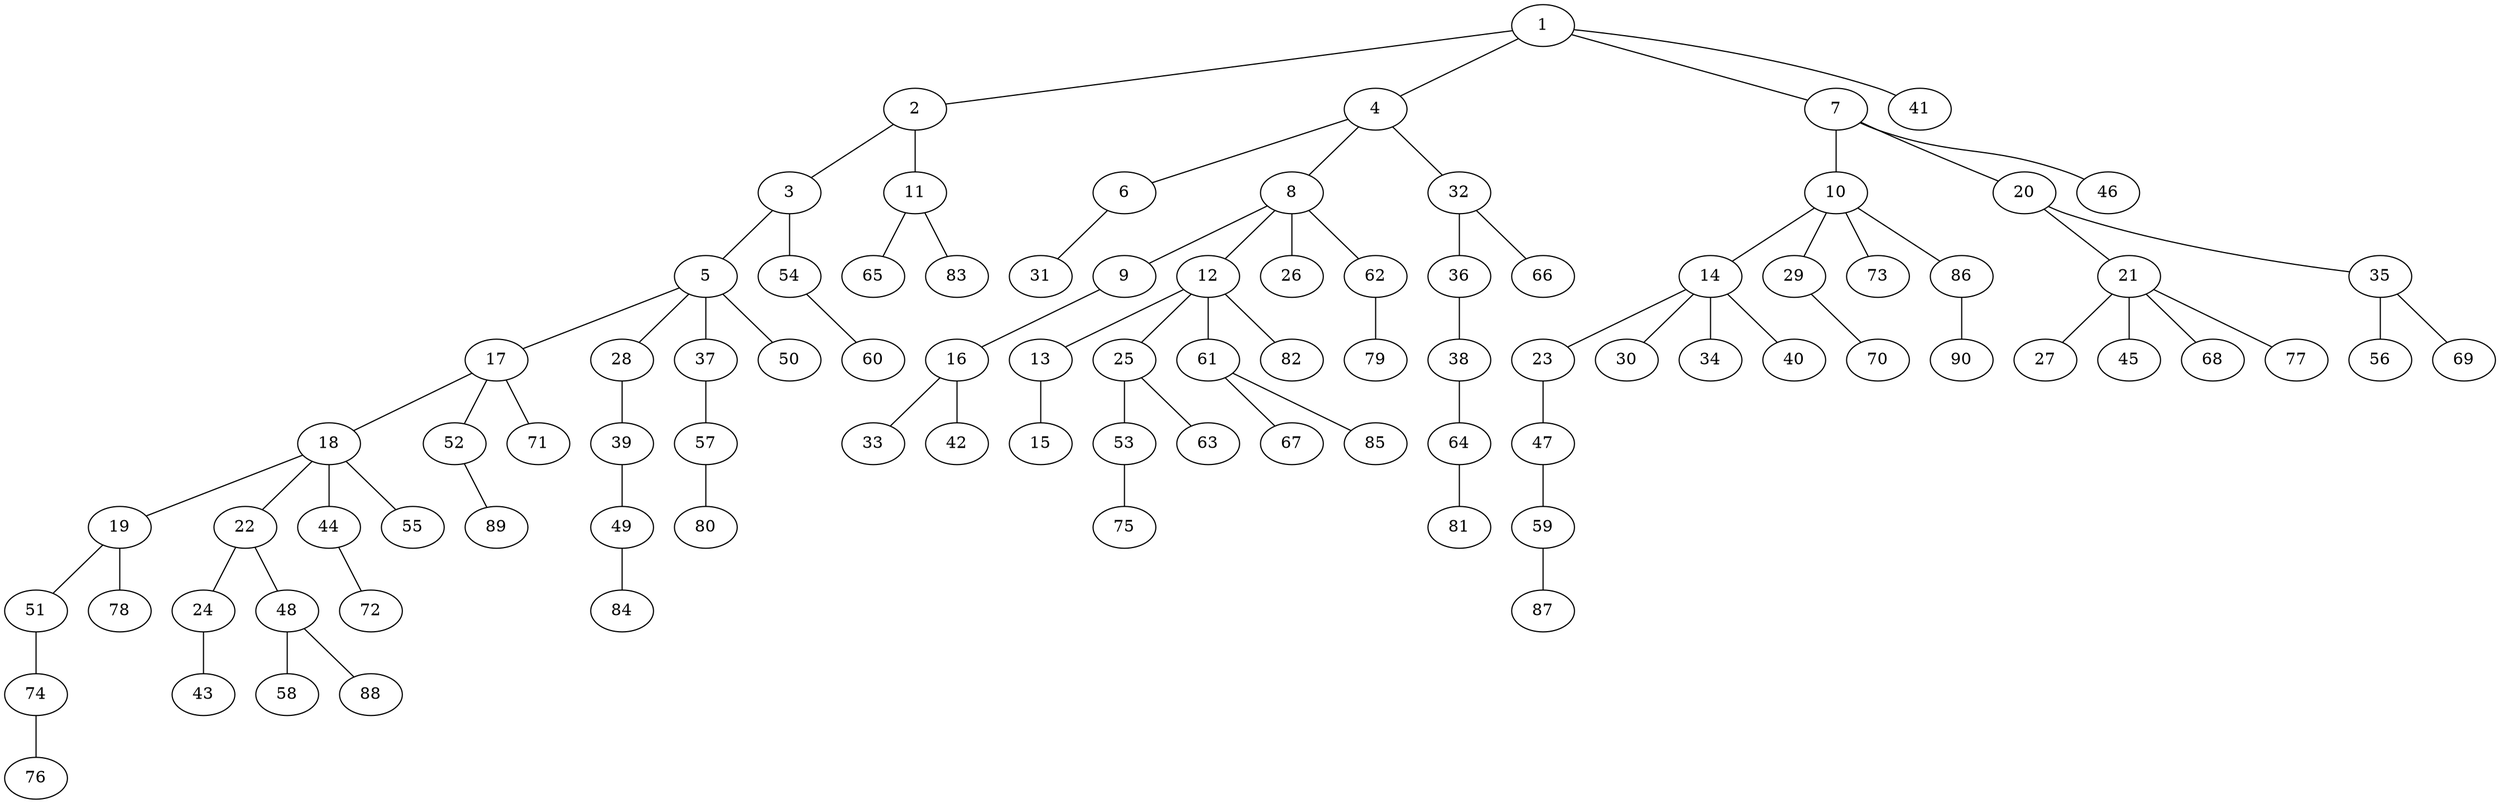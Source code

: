 graph graphname {1--2
1--4
1--7
1--41
2--3
2--11
3--5
3--54
4--6
4--8
4--32
5--17
5--28
5--37
5--50
6--31
7--10
7--20
7--46
8--9
8--12
8--26
8--62
9--16
10--14
10--29
10--73
10--86
11--65
11--83
12--13
12--25
12--61
12--82
13--15
14--23
14--30
14--34
14--40
16--33
16--42
17--18
17--52
17--71
18--19
18--22
18--44
18--55
19--51
19--78
20--21
20--35
21--27
21--45
21--68
21--77
22--24
22--48
23--47
24--43
25--53
25--63
28--39
29--70
32--36
32--66
35--56
35--69
36--38
37--57
38--64
39--49
44--72
47--59
48--58
48--88
49--84
51--74
52--89
53--75
54--60
57--80
59--87
61--67
61--85
62--79
64--81
74--76
86--90
}